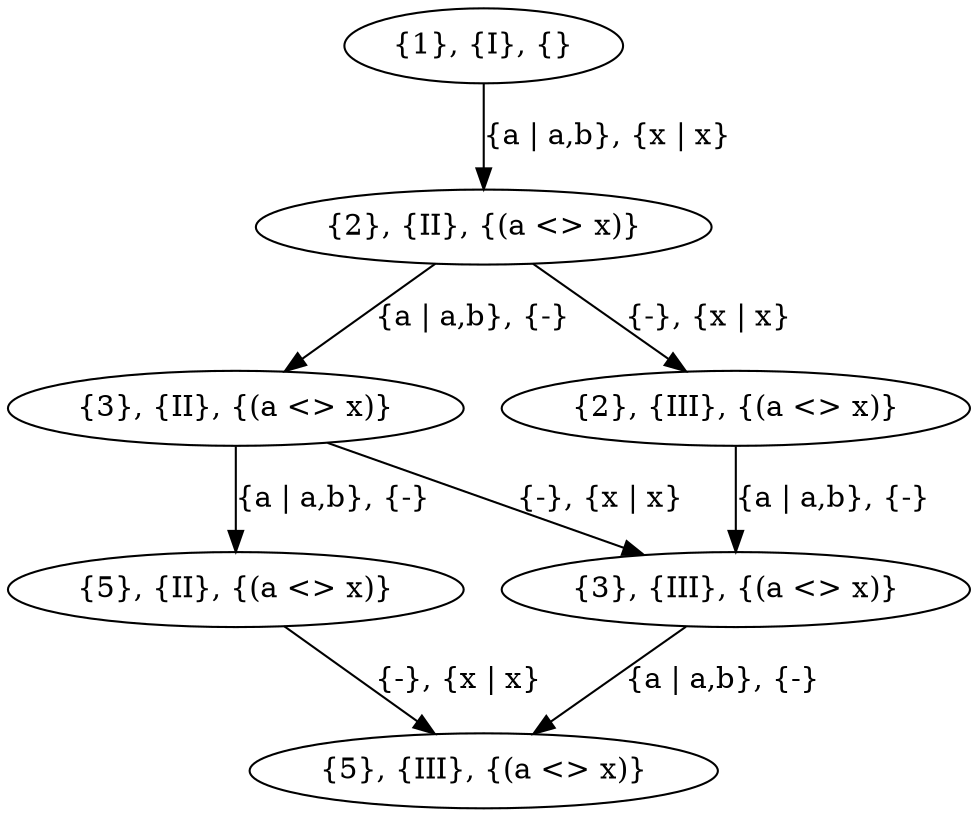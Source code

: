 digraph {
  "{1}, {I}, {}" [role="start"]
  "{5}, {III}, {(a <> x)}" [role="end"]

  "{1}, {I}, {}" ->  "{2}, {II}, {(a <> x)}" [label="{a | a,b}, {x | x}", gp1="a | a,b", gp2="x | x"]

  "{2}, {II}, {(a <> x)}" ->  "{3}, {II}, {(a <> x)}" [label="{a | a,b}, {-}", gp1="a | a,b", gp2="-"]
  "{2}, {II}, {(a <> x)}" ->  "{2}, {III}, {(a <> x)}" [label="{-}, {x | x}", gp1="-", gp2="x | x"]

  "{3}, {II}, {(a <> x)}" ->  "{5}, {II}, {(a <> x)}" [label="{a | a,b}, {-}", gp1="a | a,b", gp2="-"]
  "{3}, {II}, {(a <> x)}" ->  "{3}, {III}, {(a <> x)}" [label="{-}, {x | x}", gp1="-", gp2="x | x"]

  "{2}, {III}, {(a <> x)}" ->  "{3}, {III}, {(a <> x)}" [label="{a | a,b}, {-}", gp1="a | a,b", gp2="-"]

  "{5}, {II}, {(a <> x)}" ->  "{5}, {III}, {(a <> x)}" [label="{-}, {x | x}", gp1="-", gp2="x | x"]

  "{3}, {III}, {(a <> x)}" ->  "{5}, {III}, {(a <> x)}" [label="{a | a,b}, {-}", gp1="a | a,b", gp2="-"]

}
